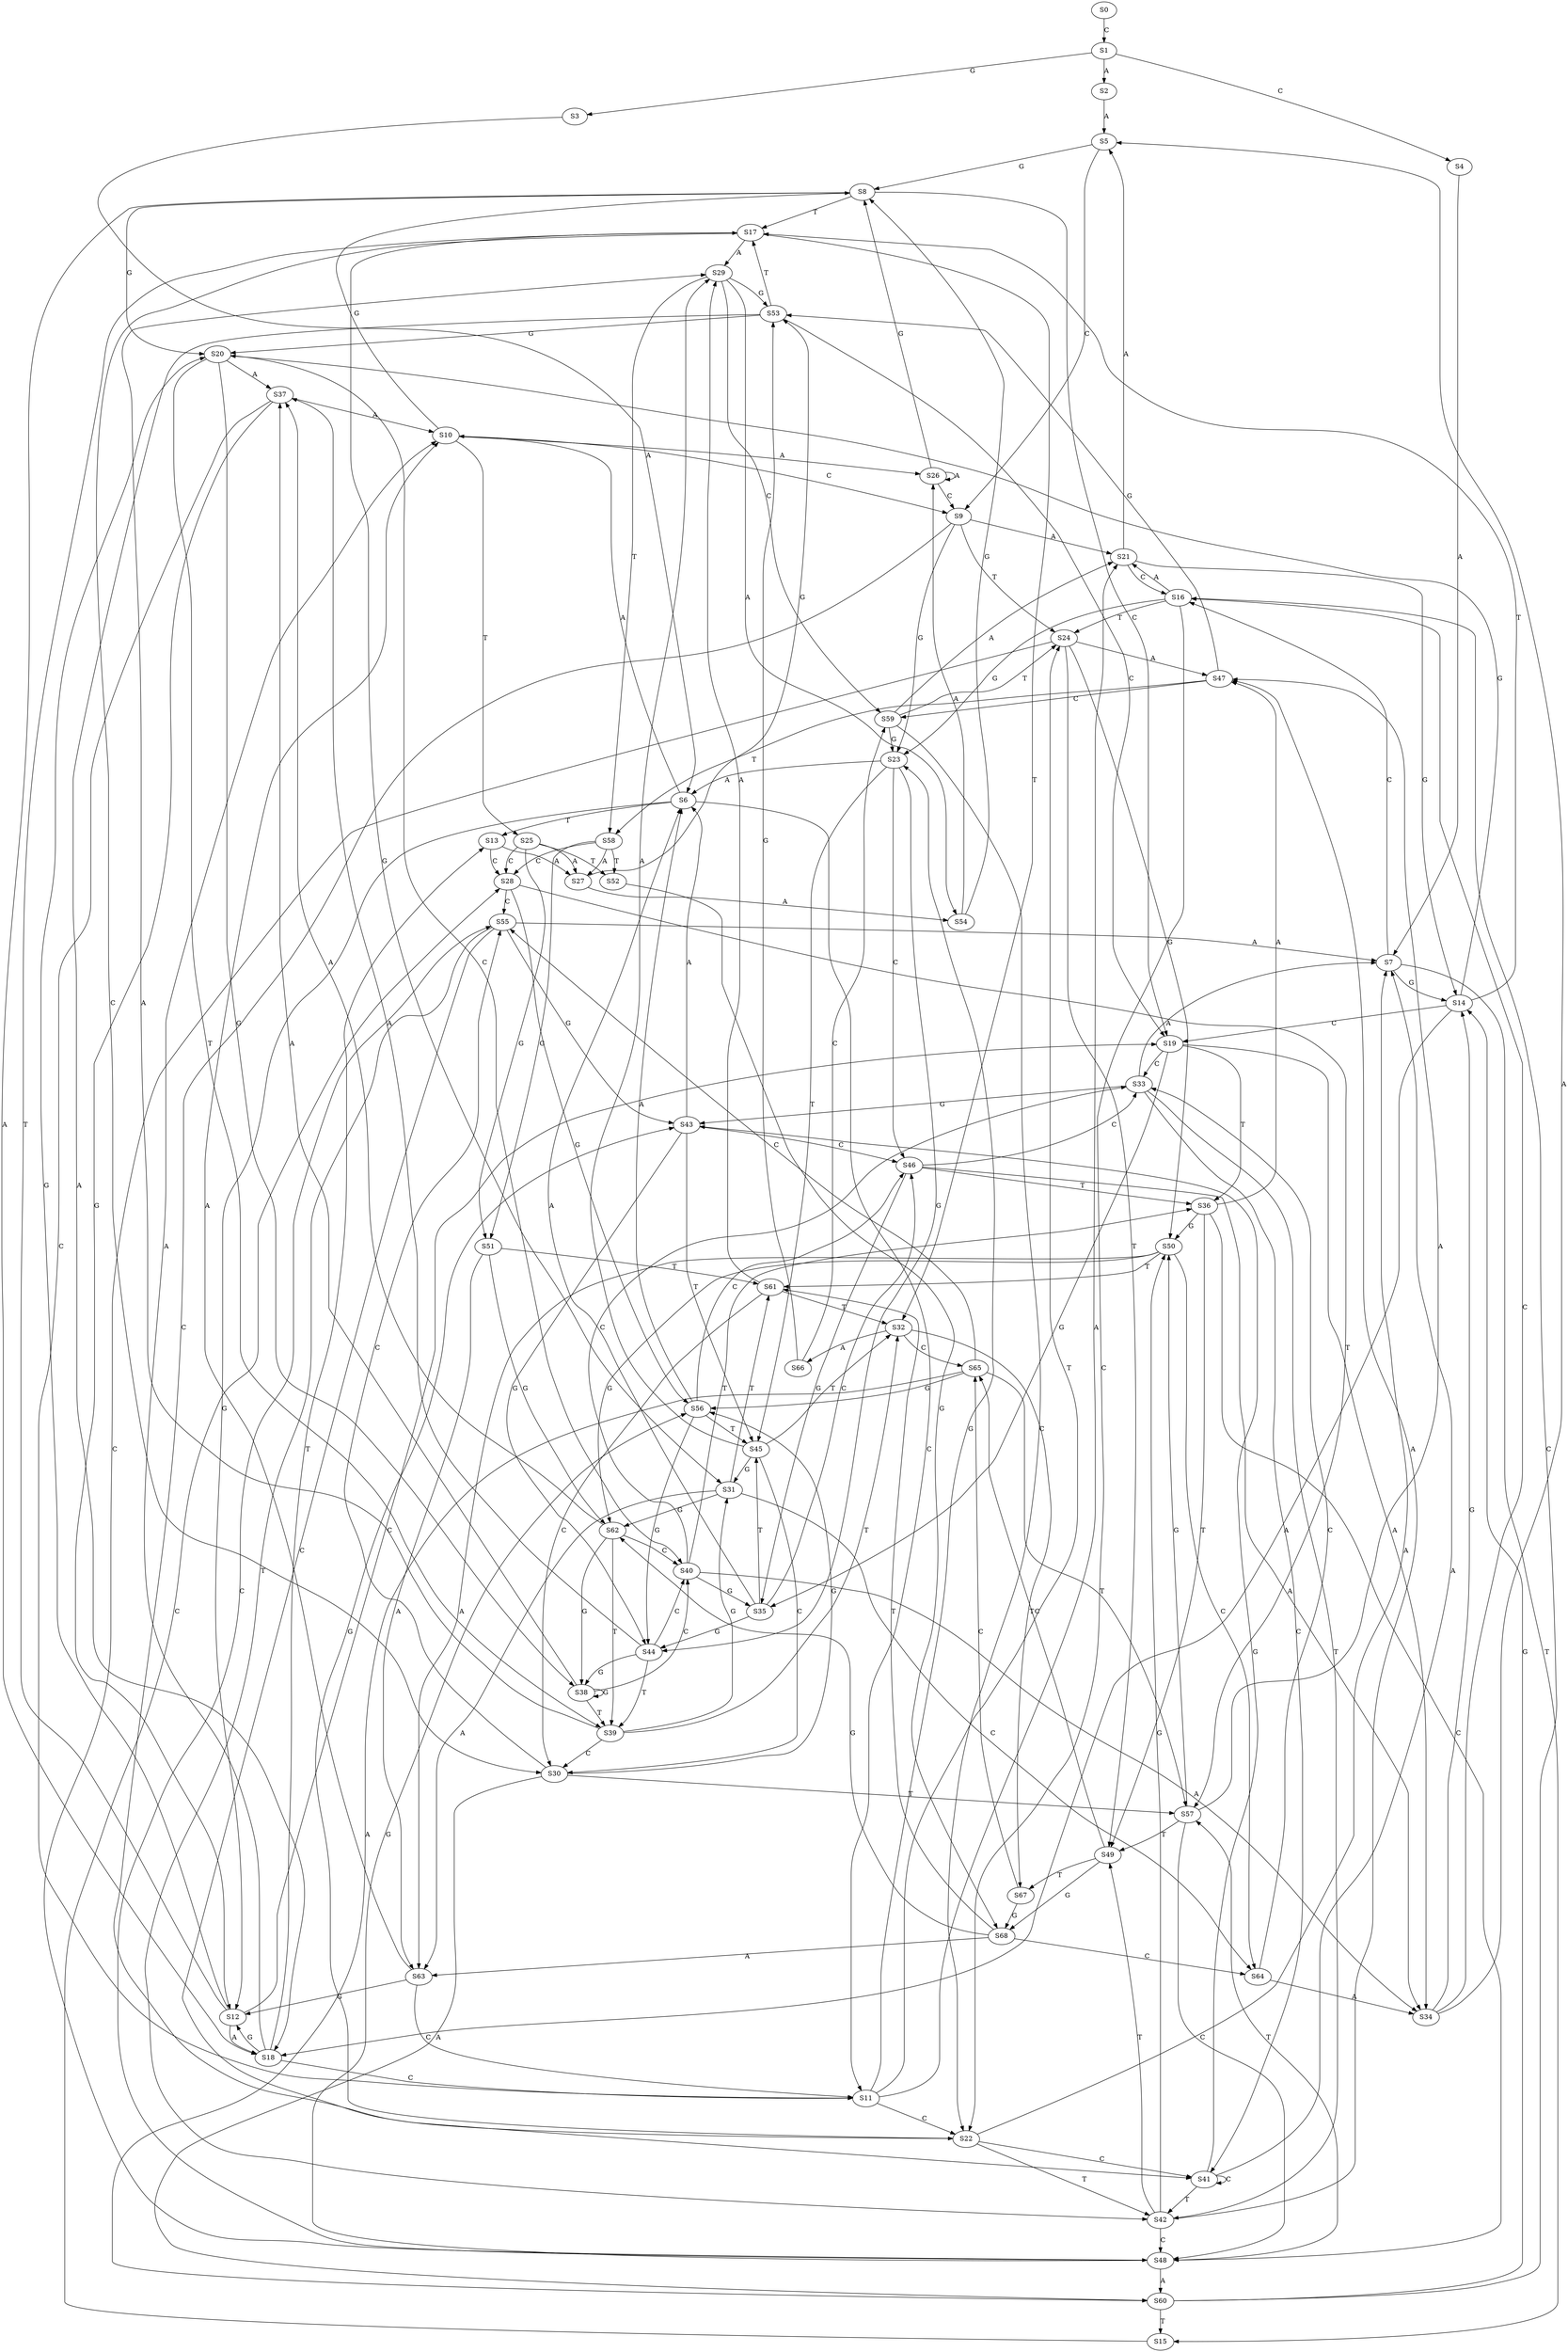 strict digraph  {
	S0 -> S1 [ label = C ];
	S1 -> S2 [ label = A ];
	S1 -> S3 [ label = G ];
	S1 -> S4 [ label = C ];
	S2 -> S5 [ label = A ];
	S3 -> S6 [ label = A ];
	S4 -> S7 [ label = A ];
	S5 -> S8 [ label = G ];
	S5 -> S9 [ label = C ];
	S6 -> S10 [ label = A ];
	S6 -> S11 [ label = C ];
	S6 -> S12 [ label = G ];
	S6 -> S13 [ label = T ];
	S7 -> S14 [ label = G ];
	S7 -> S15 [ label = T ];
	S7 -> S16 [ label = C ];
	S8 -> S17 [ label = T ];
	S8 -> S18 [ label = A ];
	S8 -> S19 [ label = C ];
	S8 -> S20 [ label = G ];
	S9 -> S21 [ label = A ];
	S9 -> S22 [ label = C ];
	S9 -> S23 [ label = G ];
	S9 -> S24 [ label = T ];
	S10 -> S25 [ label = T ];
	S10 -> S9 [ label = C ];
	S10 -> S26 [ label = A ];
	S10 -> S8 [ label = G ];
	S11 -> S24 [ label = T ];
	S11 -> S23 [ label = G ];
	S11 -> S22 [ label = C ];
	S11 -> S21 [ label = A ];
	S12 -> S17 [ label = T ];
	S12 -> S20 [ label = G ];
	S12 -> S18 [ label = A ];
	S12 -> S19 [ label = C ];
	S13 -> S27 [ label = A ];
	S13 -> S28 [ label = C ];
	S14 -> S20 [ label = G ];
	S14 -> S17 [ label = T ];
	S14 -> S18 [ label = A ];
	S14 -> S19 [ label = C ];
	S15 -> S28 [ label = C ];
	S16 -> S24 [ label = T ];
	S16 -> S22 [ label = C ];
	S16 -> S21 [ label = A ];
	S16 -> S23 [ label = G ];
	S17 -> S29 [ label = A ];
	S17 -> S30 [ label = C ];
	S17 -> S31 [ label = G ];
	S17 -> S32 [ label = T ];
	S18 -> S10 [ label = A ];
	S18 -> S11 [ label = C ];
	S18 -> S13 [ label = T ];
	S18 -> S12 [ label = G ];
	S19 -> S33 [ label = C ];
	S19 -> S34 [ label = A ];
	S19 -> S35 [ label = G ];
	S19 -> S36 [ label = T ];
	S20 -> S37 [ label = A ];
	S20 -> S38 [ label = G ];
	S20 -> S39 [ label = T ];
	S20 -> S40 [ label = C ];
	S21 -> S14 [ label = G ];
	S21 -> S16 [ label = C ];
	S21 -> S5 [ label = A ];
	S22 -> S41 [ label = C ];
	S22 -> S7 [ label = A ];
	S22 -> S42 [ label = T ];
	S22 -> S43 [ label = G ];
	S23 -> S44 [ label = G ];
	S23 -> S6 [ label = A ];
	S23 -> S45 [ label = T ];
	S23 -> S46 [ label = C ];
	S24 -> S47 [ label = A ];
	S24 -> S48 [ label = C ];
	S24 -> S49 [ label = T ];
	S24 -> S50 [ label = G ];
	S25 -> S27 [ label = A ];
	S25 -> S28 [ label = C ];
	S25 -> S51 [ label = G ];
	S25 -> S52 [ label = T ];
	S26 -> S8 [ label = G ];
	S26 -> S9 [ label = C ];
	S26 -> S26 [ label = A ];
	S27 -> S53 [ label = G ];
	S27 -> S54 [ label = A ];
	S28 -> S55 [ label = C ];
	S28 -> S56 [ label = G ];
	S28 -> S57 [ label = T ];
	S29 -> S58 [ label = T ];
	S29 -> S53 [ label = G ];
	S29 -> S54 [ label = A ];
	S29 -> S59 [ label = C ];
	S30 -> S57 [ label = T ];
	S30 -> S56 [ label = G ];
	S30 -> S60 [ label = A ];
	S30 -> S55 [ label = C ];
	S31 -> S61 [ label = T ];
	S31 -> S62 [ label = G ];
	S31 -> S63 [ label = A ];
	S31 -> S64 [ label = C ];
	S32 -> S65 [ label = C ];
	S32 -> S66 [ label = A ];
	S32 -> S67 [ label = T ];
	S33 -> S43 [ label = G ];
	S33 -> S7 [ label = A ];
	S33 -> S42 [ label = T ];
	S33 -> S41 [ label = C ];
	S34 -> S14 [ label = G ];
	S34 -> S16 [ label = C ];
	S34 -> S5 [ label = A ];
	S35 -> S44 [ label = G ];
	S35 -> S6 [ label = A ];
	S35 -> S46 [ label = C ];
	S35 -> S45 [ label = T ];
	S36 -> S47 [ label = A ];
	S36 -> S48 [ label = C ];
	S36 -> S49 [ label = T ];
	S36 -> S50 [ label = G ];
	S37 -> S10 [ label = A ];
	S37 -> S12 [ label = G ];
	S37 -> S11 [ label = C ];
	S38 -> S39 [ label = T ];
	S38 -> S40 [ label = C ];
	S38 -> S38 [ label = G ];
	S38 -> S37 [ label = A ];
	S39 -> S29 [ label = A ];
	S39 -> S30 [ label = C ];
	S39 -> S31 [ label = G ];
	S39 -> S32 [ label = T ];
	S40 -> S36 [ label = T ];
	S40 -> S33 [ label = C ];
	S40 -> S34 [ label = A ];
	S40 -> S35 [ label = G ];
	S41 -> S43 [ label = G ];
	S41 -> S41 [ label = C ];
	S41 -> S7 [ label = A ];
	S41 -> S42 [ label = T ];
	S42 -> S50 [ label = G ];
	S42 -> S48 [ label = C ];
	S42 -> S47 [ label = A ];
	S42 -> S49 [ label = T ];
	S43 -> S6 [ label = A ];
	S43 -> S44 [ label = G ];
	S43 -> S45 [ label = T ];
	S43 -> S46 [ label = C ];
	S44 -> S37 [ label = A ];
	S44 -> S38 [ label = G ];
	S44 -> S40 [ label = C ];
	S44 -> S39 [ label = T ];
	S45 -> S30 [ label = C ];
	S45 -> S29 [ label = A ];
	S45 -> S31 [ label = G ];
	S45 -> S32 [ label = T ];
	S46 -> S35 [ label = G ];
	S46 -> S36 [ label = T ];
	S46 -> S33 [ label = C ];
	S46 -> S34 [ label = A ];
	S47 -> S53 [ label = G ];
	S47 -> S58 [ label = T ];
	S47 -> S59 [ label = C ];
	S48 -> S57 [ label = T ];
	S48 -> S56 [ label = G ];
	S48 -> S55 [ label = C ];
	S48 -> S60 [ label = A ];
	S49 -> S65 [ label = C ];
	S49 -> S67 [ label = T ];
	S49 -> S68 [ label = G ];
	S50 -> S63 [ label = A ];
	S50 -> S64 [ label = C ];
	S50 -> S62 [ label = G ];
	S50 -> S61 [ label = T ];
	S51 -> S62 [ label = G ];
	S51 -> S63 [ label = A ];
	S51 -> S61 [ label = T ];
	S52 -> S68 [ label = G ];
	S53 -> S17 [ label = T ];
	S53 -> S18 [ label = A ];
	S53 -> S19 [ label = C ];
	S53 -> S20 [ label = G ];
	S54 -> S8 [ label = G ];
	S54 -> S26 [ label = A ];
	S55 -> S41 [ label = C ];
	S55 -> S7 [ label = A ];
	S55 -> S42 [ label = T ];
	S55 -> S43 [ label = G ];
	S56 -> S44 [ label = G ];
	S56 -> S45 [ label = T ];
	S56 -> S46 [ label = C ];
	S56 -> S6 [ label = A ];
	S57 -> S50 [ label = G ];
	S57 -> S48 [ label = C ];
	S57 -> S47 [ label = A ];
	S57 -> S49 [ label = T ];
	S58 -> S28 [ label = C ];
	S58 -> S27 [ label = A ];
	S58 -> S52 [ label = T ];
	S58 -> S51 [ label = G ];
	S59 -> S23 [ label = G ];
	S59 -> S24 [ label = T ];
	S59 -> S22 [ label = C ];
	S59 -> S21 [ label = A ];
	S60 -> S15 [ label = T ];
	S60 -> S16 [ label = C ];
	S60 -> S14 [ label = G ];
	S61 -> S30 [ label = C ];
	S61 -> S32 [ label = T ];
	S61 -> S29 [ label = A ];
	S62 -> S38 [ label = G ];
	S62 -> S40 [ label = C ];
	S62 -> S37 [ label = A ];
	S62 -> S39 [ label = T ];
	S63 -> S12 [ label = G ];
	S63 -> S11 [ label = C ];
	S63 -> S10 [ label = A ];
	S64 -> S33 [ label = C ];
	S64 -> S34 [ label = A ];
	S65 -> S60 [ label = A ];
	S65 -> S55 [ label = C ];
	S65 -> S57 [ label = T ];
	S65 -> S56 [ label = G ];
	S66 -> S59 [ label = C ];
	S66 -> S53 [ label = G ];
	S67 -> S68 [ label = G ];
	S67 -> S65 [ label = C ];
	S68 -> S62 [ label = G ];
	S68 -> S64 [ label = C ];
	S68 -> S61 [ label = T ];
	S68 -> S63 [ label = A ];
}
